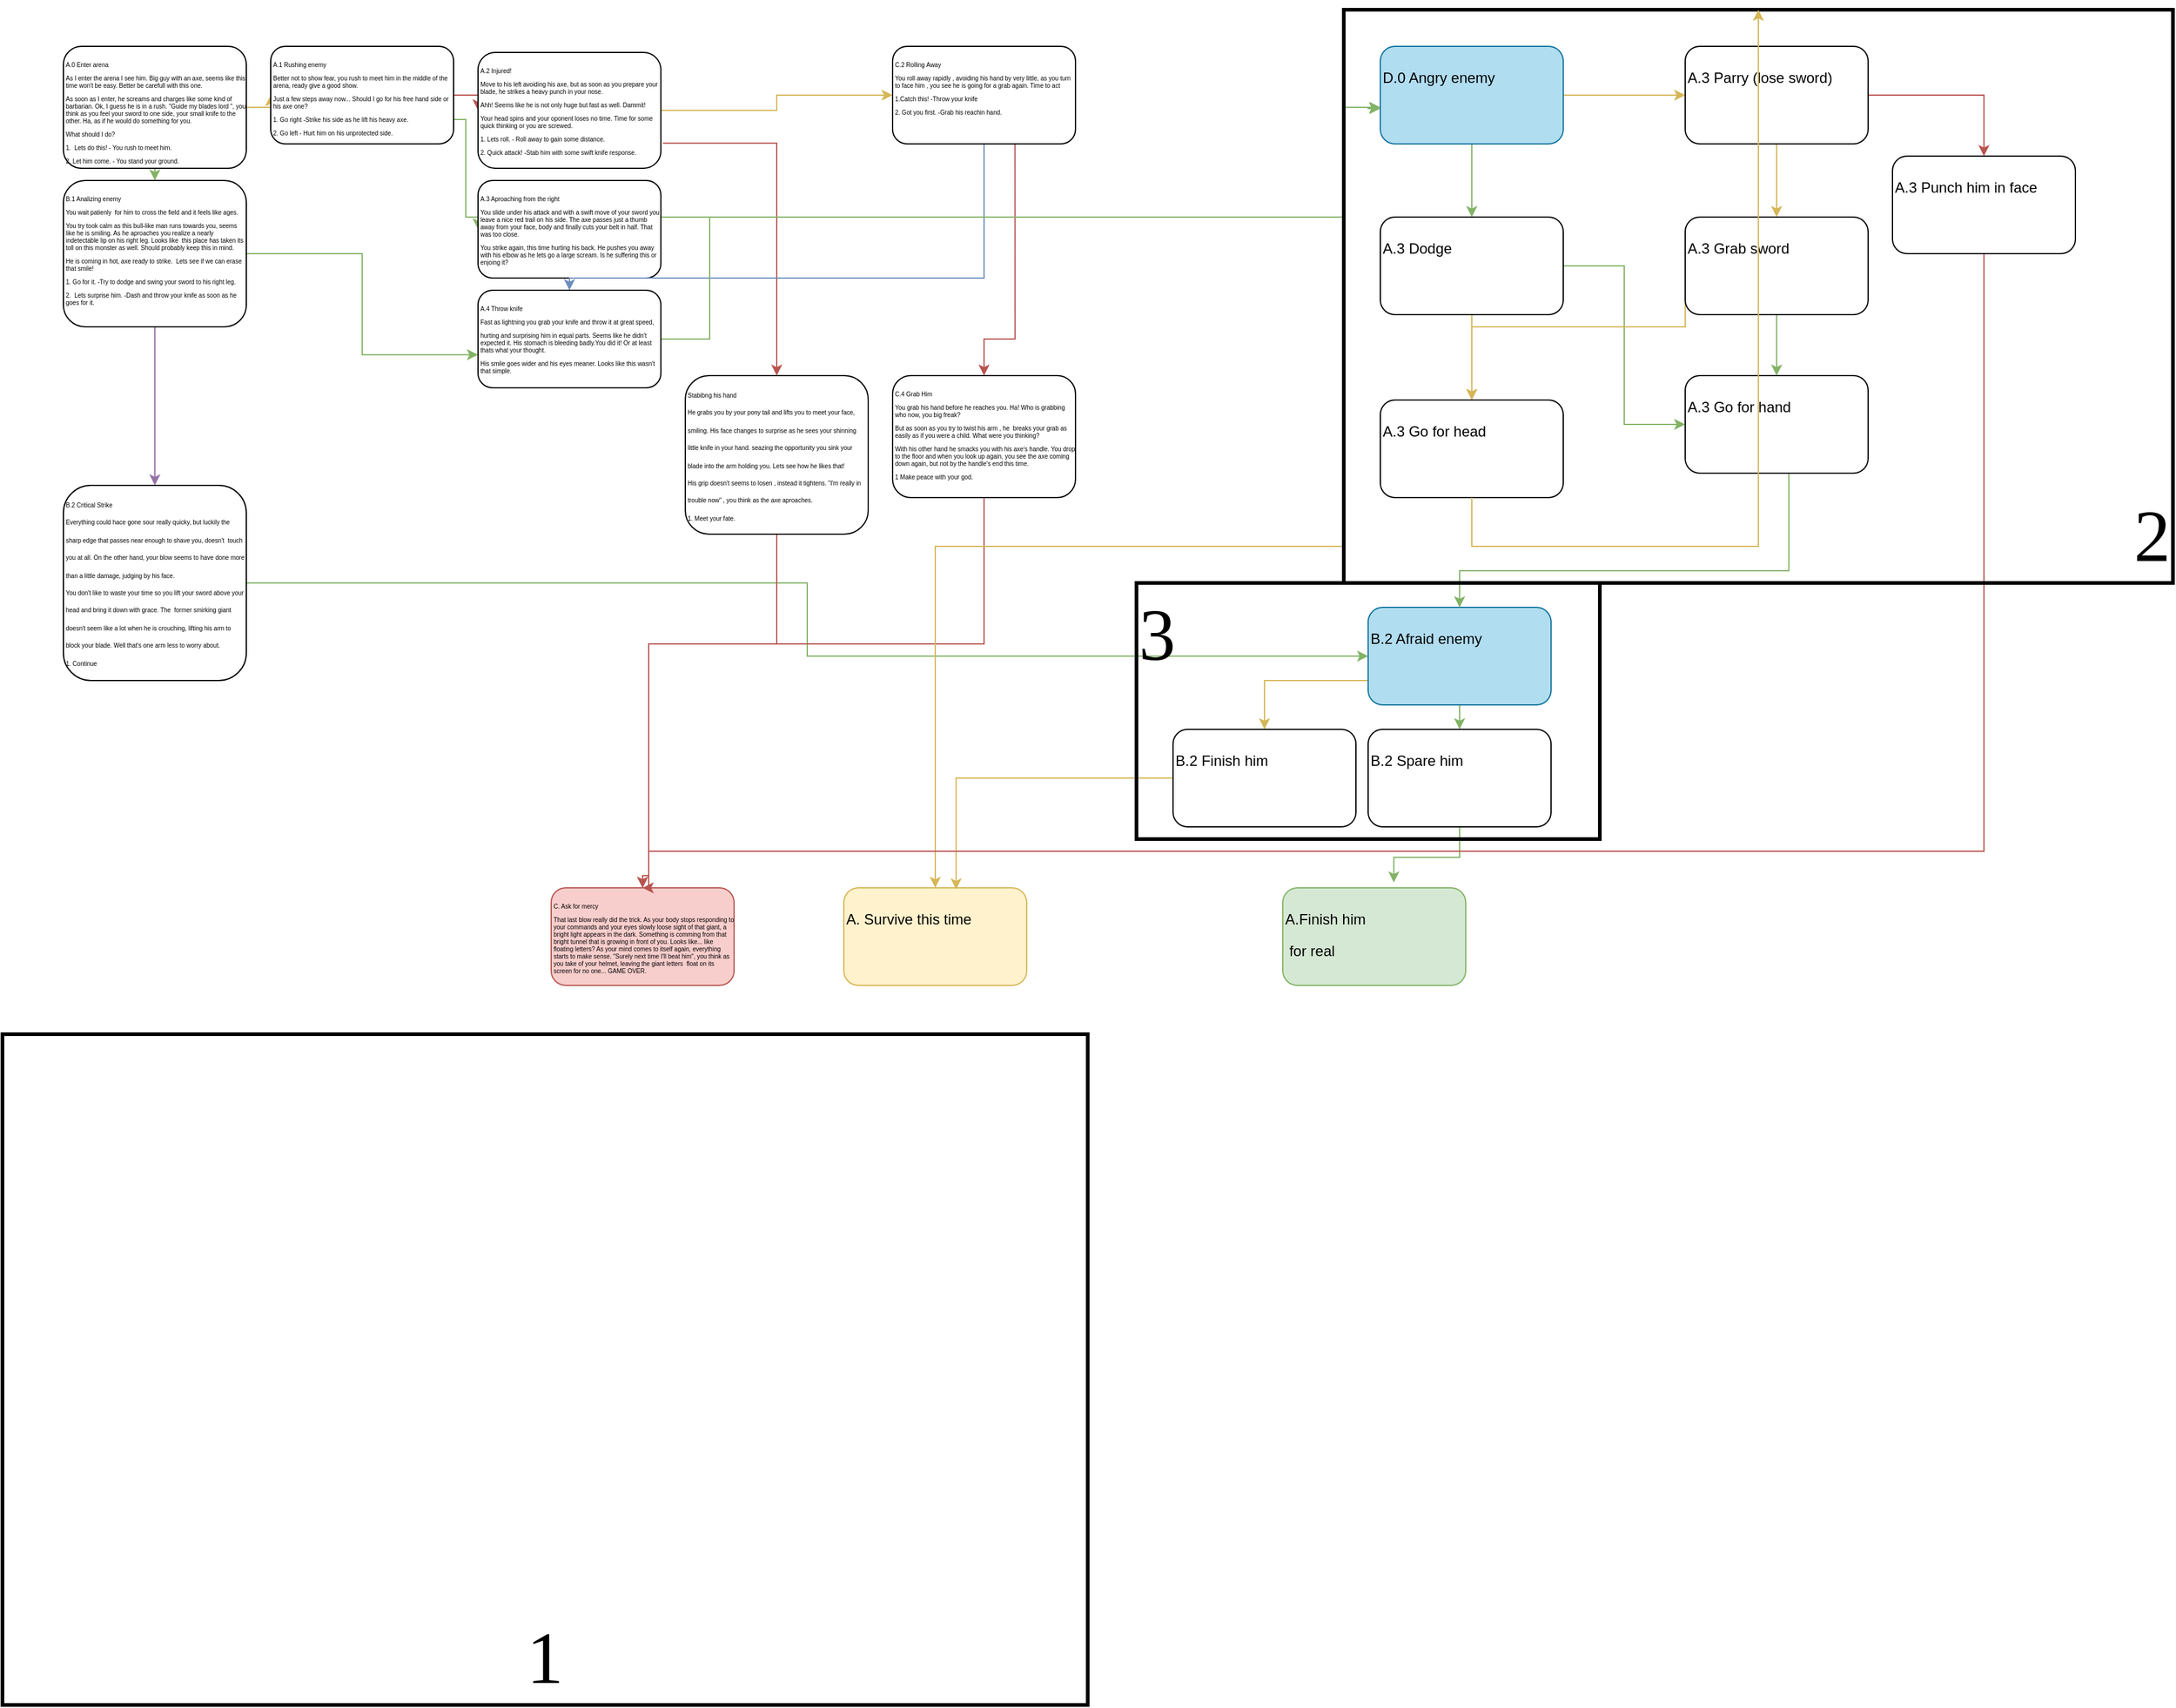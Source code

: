 <mxfile version="13.5.1" type="github">
  <diagram id="I3RDu3uF4BKvBF8ceXsN" name="Page-1">
    <mxGraphModel dx="1443" dy="1403" grid="1" gridSize="10" guides="1" tooltips="1" connect="1" arrows="1" fold="1" page="1" pageScale="1" pageWidth="850" pageHeight="1100" math="0" shadow="0">
      <root>
        <mxCell id="0" />
        <mxCell id="1" parent="0" />
        <mxCell id="wK1W2rStJV0fX94CkyXz-20" value="" style="edgeStyle=orthogonalEdgeStyle;rounded=0;orthogonalLoop=1;jettySize=auto;html=1;fillColor=#d5e8d4;strokeColor=#82b366;" edge="1" parent="1" source="wK1W2rStJV0fX94CkyXz-1" target="wK1W2rStJV0fX94CkyXz-4">
          <mxGeometry relative="1" as="geometry" />
        </mxCell>
        <mxCell id="wK1W2rStJV0fX94CkyXz-24" style="edgeStyle=orthogonalEdgeStyle;rounded=0;orthogonalLoop=1;jettySize=auto;html=1;exitX=1;exitY=0.5;exitDx=0;exitDy=0;entryX=0;entryY=0.5;entryDx=0;entryDy=0;fillColor=#fff2cc;strokeColor=#d6b656;" edge="1" parent="1" source="wK1W2rStJV0fX94CkyXz-1" target="wK1W2rStJV0fX94CkyXz-3">
          <mxGeometry relative="1" as="geometry" />
        </mxCell>
        <mxCell id="wK1W2rStJV0fX94CkyXz-1" value="&lt;p style=&quot;font-size: 5px&quot;&gt;&lt;font style=&quot;font-size: 5px&quot;&gt;A.0 Enter arena&lt;/font&gt;&lt;/p&gt;&lt;p style=&quot;font-size: 5px&quot;&gt;&lt;font style=&quot;font-size: 5px&quot;&gt;As I enter the arena I see him. Big guy with an axe, seems like this time won&#39;t be easy. Better be carefull with this one.&lt;/font&gt;&lt;/p&gt;&lt;p style=&quot;font-size: 5px&quot;&gt;&lt;font style=&quot;font-size: 5px&quot;&gt;As soon as I enter, he screams and charges like some kind of barbarian. Ok, I guess he is in a rush. &quot;Guide my blades lord &quot;, you think as you feel your sword to one side, your small knife to the other. Ha, as if he would do something for you.&lt;/font&gt;&lt;/p&gt;&lt;p style=&quot;font-size: 5px&quot;&gt;&lt;font style=&quot;font-size: 5px&quot;&gt;What should I do?&lt;/font&gt;&lt;/p&gt;&lt;p style=&quot;font-size: 5px&quot;&gt;1.&amp;nbsp; Lets do this! - You rush to meet him.&lt;/p&gt;&lt;p style=&quot;font-size: 5px&quot;&gt;2. Let him come. - You stand your ground.&lt;/p&gt;&lt;p style=&quot;font-size: 5px&quot;&gt;&lt;font style=&quot;font-size: 5px&quot;&gt;&lt;br&gt;&lt;/font&gt;&lt;/p&gt;" style="rounded=1;whiteSpace=wrap;html=1;align=left;horizontal=1;verticalAlign=top;" vertex="1" parent="1">
          <mxGeometry x="10" y="30" width="150" height="100" as="geometry" />
        </mxCell>
        <mxCell id="wK1W2rStJV0fX94CkyXz-25" style="edgeStyle=orthogonalEdgeStyle;rounded=0;orthogonalLoop=1;jettySize=auto;html=1;exitX=1;exitY=0.5;exitDx=0;exitDy=0;entryX=0;entryY=0.5;entryDx=0;entryDy=0;fillColor=#f8cecc;strokeColor=#b85450;" edge="1" parent="1" source="wK1W2rStJV0fX94CkyXz-3" target="wK1W2rStJV0fX94CkyXz-6">
          <mxGeometry relative="1" as="geometry" />
        </mxCell>
        <mxCell id="wK1W2rStJV0fX94CkyXz-26" style="edgeStyle=orthogonalEdgeStyle;rounded=0;orthogonalLoop=1;jettySize=auto;html=1;exitX=1;exitY=0.75;exitDx=0;exitDy=0;entryX=0;entryY=0.5;entryDx=0;entryDy=0;fillColor=#d5e8d4;strokeColor=#82b366;" edge="1" parent="1" source="wK1W2rStJV0fX94CkyXz-3" target="wK1W2rStJV0fX94CkyXz-7">
          <mxGeometry relative="1" as="geometry">
            <mxPoint x="340" y="120" as="targetPoint" />
            <Array as="points">
              <mxPoint x="340" y="90" />
              <mxPoint x="340" y="170" />
            </Array>
          </mxGeometry>
        </mxCell>
        <mxCell id="wK1W2rStJV0fX94CkyXz-3" value="&lt;p style=&quot;font-size: 5px&quot;&gt;&lt;font style=&quot;font-size: 5px&quot;&gt;A.1 Rushing enemy&lt;/font&gt;&lt;/p&gt;&lt;p style=&quot;font-size: 5px&quot;&gt;&lt;font style=&quot;font-size: 5px&quot;&gt;Better not to show fear, you rush to meet him in the middle of the arena, ready give a good show.&amp;nbsp;&lt;/font&gt;&lt;/p&gt;&lt;p style=&quot;font-size: 5px&quot;&gt;&lt;font style=&quot;font-size: 5px&quot;&gt;Just a few steps away now... Should I go for his free hand side or his axe one?&lt;/font&gt;&lt;/p&gt;&lt;p style=&quot;font-size: 5px&quot;&gt;1. Go right -Strike his side as he lift his heavy axe.&lt;/p&gt;&lt;p style=&quot;font-size: 5px&quot;&gt;2. Go left - Hurt him on his unprotected side.&lt;/p&gt;" style="rounded=1;whiteSpace=wrap;html=1;align=left;horizontal=1;verticalAlign=top;" vertex="1" parent="1">
          <mxGeometry x="180" y="30" width="150" height="80" as="geometry" />
        </mxCell>
        <mxCell id="wK1W2rStJV0fX94CkyXz-21" value="" style="edgeStyle=orthogonalEdgeStyle;rounded=0;orthogonalLoop=1;jettySize=auto;html=1;fillColor=#e1d5e7;strokeColor=#9673a6;" edge="1" parent="1" source="wK1W2rStJV0fX94CkyXz-4" target="wK1W2rStJV0fX94CkyXz-5">
          <mxGeometry relative="1" as="geometry" />
        </mxCell>
        <mxCell id="wK1W2rStJV0fX94CkyXz-23" style="edgeStyle=orthogonalEdgeStyle;rounded=0;orthogonalLoop=1;jettySize=auto;html=1;entryX=0;entryY=0.661;entryDx=0;entryDy=0;entryPerimeter=0;fillColor=#d5e8d4;strokeColor=#82b366;" edge="1" parent="1" source="wK1W2rStJV0fX94CkyXz-4" target="wK1W2rStJV0fX94CkyXz-11">
          <mxGeometry relative="1" as="geometry" />
        </mxCell>
        <mxCell id="wK1W2rStJV0fX94CkyXz-4" value="&lt;p style=&quot;font-size: 5px&quot;&gt;&lt;font style=&quot;font-size: 5px&quot;&gt;B.1 Analizing enemy&lt;/font&gt;&lt;/p&gt;&lt;p style=&quot;font-size: 5px&quot;&gt;&lt;font style=&quot;font-size: 5px&quot;&gt;You wait patienly&amp;nbsp; for him to cross the field and it feels like ages.&amp;nbsp;&lt;/font&gt;&lt;/p&gt;&lt;p style=&quot;font-size: 5px&quot;&gt;&lt;font style=&quot;font-size: 5px&quot;&gt;You try took calm as this bull-like man runs towards you, seems like he is smiling. As he aproaches you realize a nearly indetectable lip on his right leg. Looks like&amp;nbsp; this place has taken its toll on this monster as well. Should probably keep this in mind.&lt;/font&gt;&lt;/p&gt;&lt;p style=&quot;font-size: 5px&quot;&gt;&lt;font style=&quot;font-size: 5px&quot;&gt;He is coming in hot, axe ready to strike.&amp;nbsp; Lets see if we can erase that smile!&lt;/font&gt;&lt;/p&gt;&lt;p style=&quot;font-size: 5px&quot;&gt;&lt;font style=&quot;font-size: 5px&quot;&gt;1. Go for it. -Try to dodge and swing your sword to his right leg.&lt;/font&gt;&lt;/p&gt;&lt;p style=&quot;font-size: 5px&quot;&gt;2.&amp;nbsp; Lets surprise him. -Dash and throw your knife as soon as he goes for it.&lt;/p&gt;" style="rounded=1;whiteSpace=wrap;html=1;align=left;horizontal=1;verticalAlign=top;" vertex="1" parent="1">
          <mxGeometry x="10" y="140" width="150" height="120" as="geometry" />
        </mxCell>
        <mxCell id="wK1W2rStJV0fX94CkyXz-47" style="edgeStyle=orthogonalEdgeStyle;rounded=0;orthogonalLoop=1;jettySize=auto;html=1;entryX=0;entryY=0.5;entryDx=0;entryDy=0;strokeColor=#82b366;fontColor=#00CC00;fillColor=#d5e8d4;" edge="1" parent="1" source="wK1W2rStJV0fX94CkyXz-5" target="wK1W2rStJV0fX94CkyXz-44">
          <mxGeometry relative="1" as="geometry" />
        </mxCell>
        <mxCell id="wK1W2rStJV0fX94CkyXz-5" value="&lt;span style=&quot;font-size: 5px&quot;&gt;B.2 Critical Strike&lt;/span&gt;&lt;br style=&quot;font-size: 5px&quot;&gt;&lt;span style=&quot;font-size: 5px&quot;&gt;Everything could hace gone sour really quicky, but luckily the sharp edge that passes near enough to shave you, doesn&#39;t&amp;nbsp; touch you at all. On the other hand, your blow seems to have done more than a little damage, judging by his face.&lt;/span&gt;&lt;br style=&quot;font-size: 5px&quot;&gt;&lt;span style=&quot;font-size: 5px&quot;&gt;You don&#39;t like to waste your time so you lift your sword above your head and bring it down with grace. The&amp;nbsp; former smirking giant doesn&#39;t seem like a lot when he is crouching, lifting his arm to block your blade. Well that&#39;s one arm less to worry about.&amp;nbsp;&lt;/span&gt;&lt;br style=&quot;font-size: 5px&quot;&gt;&lt;span style=&quot;font-size: 5px&quot;&gt;1. Continue&lt;/span&gt;" style="rounded=1;whiteSpace=wrap;html=1;align=left;horizontal=1;verticalAlign=top;" vertex="1" parent="1">
          <mxGeometry x="10" y="390" width="150" height="160" as="geometry" />
        </mxCell>
        <mxCell id="wK1W2rStJV0fX94CkyXz-79" style="edgeStyle=orthogonalEdgeStyle;rounded=0;orthogonalLoop=1;jettySize=auto;html=1;entryX=0;entryY=0.5;entryDx=0;entryDy=0;strokeColor=#d6b656;fontFamily=Lucida Console;fontSize=60;fontColor=#00CC00;fillColor=#fff2cc;" edge="1" parent="1" source="wK1W2rStJV0fX94CkyXz-6" target="wK1W2rStJV0fX94CkyXz-10">
          <mxGeometry relative="1" as="geometry" />
        </mxCell>
        <mxCell id="wK1W2rStJV0fX94CkyXz-6" value="&lt;p style=&quot;font-size: 5px&quot;&gt;&lt;font style=&quot;font-size: 5px&quot;&gt;A.2 Injured!&lt;/font&gt;&lt;/p&gt;&lt;p style=&quot;font-size: 5px&quot;&gt;&lt;font style=&quot;font-size: 5px&quot;&gt;Move to his left avoiding his axe, but as soon as you prepare your blade, he strikes a heavy punch in your nose.&amp;nbsp;&lt;/font&gt;&lt;/p&gt;&lt;p style=&quot;font-size: 5px&quot;&gt;&lt;font style=&quot;font-size: 5px&quot;&gt;Ahh! Seems like he is not only huge but fast as well. Dammit!&lt;/font&gt;&lt;/p&gt;&lt;p style=&quot;font-size: 5px&quot;&gt;&lt;font style=&quot;font-size: 5px&quot;&gt;Your head spins and your oponent loses no time. Time for some quick thinking or you are screwed.&lt;/font&gt;&lt;/p&gt;&lt;p style=&quot;font-size: 5px&quot;&gt;1. Lets roll. - Roll away to gain some distance.&lt;/p&gt;&lt;p style=&quot;font-size: 5px&quot;&gt;2. Quick attack! -Stab him with some swift knife response.&lt;/p&gt;" style="rounded=1;whiteSpace=wrap;html=1;align=left;horizontal=1;verticalAlign=top;" vertex="1" parent="1">
          <mxGeometry x="350" y="35" width="150" height="95" as="geometry" />
        </mxCell>
        <mxCell id="wK1W2rStJV0fX94CkyXz-31" style="edgeStyle=orthogonalEdgeStyle;rounded=0;orthogonalLoop=1;jettySize=auto;html=1;entryX=0;entryY=0.625;entryDx=0;entryDy=0;entryPerimeter=0;strokeColor=#82b366;fillColor=#d5e8d4;" edge="1" parent="1" source="wK1W2rStJV0fX94CkyXz-7" target="wK1W2rStJV0fX94CkyXz-16">
          <mxGeometry relative="1" as="geometry">
            <mxPoint x="1060" y="170" as="targetPoint" />
            <Array as="points">
              <mxPoint x="1060" y="170" />
              <mxPoint x="1060" y="80" />
            </Array>
          </mxGeometry>
        </mxCell>
        <mxCell id="wK1W2rStJV0fX94CkyXz-7" value="&lt;p style=&quot;font-size: 5px&quot;&gt;&lt;font style=&quot;font-size: 5px&quot;&gt;A.3 Aproaching from the right&lt;/font&gt;&lt;/p&gt;&lt;p style=&quot;font-size: 5px&quot;&gt;You slide under his attack and with a swift move of your sword you leave a nice red trail on his side. The axe passes just a thumb away from your face, body and finally cuts your belt in half. That was too close.&amp;nbsp;&lt;/p&gt;&lt;p style=&quot;font-size: 5px&quot;&gt;You strike again, this time hurting his back. He pushes you away with his elbow as he lets go a large scream. Is he suffering this or enjoing it?&lt;/p&gt;" style="rounded=1;whiteSpace=wrap;html=1;align=left;horizontal=1;verticalAlign=top;" vertex="1" parent="1">
          <mxGeometry x="350" y="140" width="150" height="80" as="geometry" />
        </mxCell>
        <mxCell id="wK1W2rStJV0fX94CkyXz-32" style="edgeStyle=orthogonalEdgeStyle;rounded=0;orthogonalLoop=1;jettySize=auto;html=1;fillColor=#f8cecc;strokeColor=#b85450;entryX=0.5;entryY=0;entryDx=0;entryDy=0;exitX=1.011;exitY=0.783;exitDx=0;exitDy=0;exitPerimeter=0;" edge="1" parent="1" source="wK1W2rStJV0fX94CkyXz-6" target="wK1W2rStJV0fX94CkyXz-34">
          <mxGeometry relative="1" as="geometry">
            <mxPoint x="595" y="350" as="targetPoint" />
            <mxPoint x="595" y="110" as="sourcePoint" />
          </mxGeometry>
        </mxCell>
        <mxCell id="wK1W2rStJV0fX94CkyXz-33" style="edgeStyle=orthogonalEdgeStyle;rounded=0;orthogonalLoop=1;jettySize=auto;html=1;fontColor=#00CC00;labelBorderColor=#000000;strokeColor=#6c8ebf;fillColor=#dae8fc;" edge="1" parent="1" source="wK1W2rStJV0fX94CkyXz-10" target="wK1W2rStJV0fX94CkyXz-11">
          <mxGeometry relative="1" as="geometry">
            <mxPoint x="765" y="350" as="targetPoint" />
            <Array as="points">
              <mxPoint x="765" y="220" />
              <mxPoint x="425" y="220" />
            </Array>
          </mxGeometry>
        </mxCell>
        <mxCell id="wK1W2rStJV0fX94CkyXz-43" style="edgeStyle=orthogonalEdgeStyle;rounded=0;orthogonalLoop=1;jettySize=auto;html=1;entryX=0.5;entryY=0;entryDx=0;entryDy=0;strokeColor=#b85450;fontColor=#00CC00;exitX=0.669;exitY=1.002;exitDx=0;exitDy=0;exitPerimeter=0;fillColor=#f8cecc;" edge="1" parent="1" source="wK1W2rStJV0fX94CkyXz-10" target="wK1W2rStJV0fX94CkyXz-37">
          <mxGeometry relative="1" as="geometry">
            <mxPoint x="790" y="120" as="sourcePoint" />
            <Array as="points">
              <mxPoint x="790" y="270" />
              <mxPoint x="765" y="270" />
            </Array>
          </mxGeometry>
        </mxCell>
        <mxCell id="wK1W2rStJV0fX94CkyXz-10" value="&lt;p style=&quot;font-size: 5px&quot;&gt;&lt;font style=&quot;font-size: 5px&quot;&gt;C.2 Rolling Away&lt;/font&gt;&lt;/p&gt;&lt;p style=&quot;font-size: 5px&quot;&gt;&lt;font style=&quot;font-size: 5px&quot;&gt;You roll away rapidly , avoiding his hand by very little, as you turn to face him , you see he is going for a grab again. Time to act&lt;/font&gt;&lt;/p&gt;&lt;p style=&quot;font-size: 5px&quot;&gt;1.Catch this! -Throw your knife&amp;nbsp;&amp;nbsp;&lt;/p&gt;&lt;p style=&quot;font-size: 5px&quot;&gt;2. Got you first. -Grab his reachin hand.&amp;nbsp;&lt;/p&gt;" style="rounded=1;whiteSpace=wrap;html=1;align=left;horizontal=1;verticalAlign=top;" vertex="1" parent="1">
          <mxGeometry x="690" y="30" width="150" height="80" as="geometry" />
        </mxCell>
        <mxCell id="wK1W2rStJV0fX94CkyXz-29" style="edgeStyle=orthogonalEdgeStyle;rounded=0;orthogonalLoop=1;jettySize=auto;html=1;strokeColor=#82b366;fillColor=#d5e8d4;" edge="1" parent="1" source="wK1W2rStJV0fX94CkyXz-11">
          <mxGeometry relative="1" as="geometry">
            <mxPoint x="1090" y="81" as="targetPoint" />
            <Array as="points">
              <mxPoint x="540" y="270" />
              <mxPoint x="540" y="170" />
              <mxPoint x="1060" y="170" />
              <mxPoint x="1060" y="80" />
              <mxPoint x="1080" y="80" />
              <mxPoint x="1080" y="81" />
            </Array>
          </mxGeometry>
        </mxCell>
        <mxCell id="wK1W2rStJV0fX94CkyXz-11" value="&lt;p style=&quot;font-size: 5px&quot;&gt;&lt;font style=&quot;font-size: 5px&quot;&gt;A.4 Throw knife&lt;/font&gt;&lt;/p&gt;&lt;p style=&quot;font-size: 5px&quot;&gt;Fast as lightning you grab your knife and throw it at great speed,&lt;/p&gt;&lt;p style=&quot;font-size: 5px&quot;&gt;hurting and surprising him in equal parts. Seems like he didn&#39;t expected it. His stomach is bleeding badly.You did it! Or at least thats what your thought.&lt;/p&gt;&lt;p style=&quot;font-size: 5px&quot;&gt;His smile goes wider and his eyes meaner. Looks like this wasn&#39;t that simple.&amp;nbsp;&lt;/p&gt;" style="rounded=1;whiteSpace=wrap;html=1;align=left;horizontal=1;verticalAlign=top;" vertex="1" parent="1">
          <mxGeometry x="350" y="230" width="150" height="80" as="geometry" />
        </mxCell>
        <mxCell id="wK1W2rStJV0fX94CkyXz-12" value="&lt;p&gt;A. Survive this time&lt;/p&gt;" style="rounded=1;whiteSpace=wrap;html=1;align=left;horizontal=1;verticalAlign=top;fillColor=#fff2cc;strokeColor=#d6b656;" vertex="1" parent="1">
          <mxGeometry x="650" y="720" width="150" height="80" as="geometry" />
        </mxCell>
        <mxCell id="wK1W2rStJV0fX94CkyXz-14" value="&lt;p&gt;A.Finish him&lt;/p&gt;&lt;p&gt;&amp;nbsp;for real&lt;/p&gt;" style="rounded=1;whiteSpace=wrap;html=1;align=left;horizontal=1;verticalAlign=top;fillColor=#d5e8d4;strokeColor=#82b366;" vertex="1" parent="1">
          <mxGeometry x="1010" y="720" width="150" height="80" as="geometry" />
        </mxCell>
        <mxCell id="wK1W2rStJV0fX94CkyXz-15" value="&lt;p style=&quot;font-size: 5px&quot;&gt;&lt;font style=&quot;font-size: 5px&quot;&gt;C. Ask for mercy&lt;/font&gt;&lt;/p&gt;&lt;p style=&quot;font-size: 5px&quot;&gt;That last blow really did the trick. As your body stops responding to your commands and your eyes slowly loose sight of that giant, a bright light appears in the dark. Something is comming from that bright tunnel that is growing in front of you. Looks like... like floating letters? As your mind comes to itself again, everything starts to make sense. &quot;Surely next time I&#39;ll beat him&quot;, you think as you take of your helmet, leaving the giant letters&amp;nbsp; float on its screen for no one... GAME OVER.&lt;/p&gt;" style="rounded=1;whiteSpace=wrap;html=1;align=left;horizontal=1;verticalAlign=top;fillColor=#f8cecc;strokeColor=#b85450;" vertex="1" parent="1">
          <mxGeometry x="410" y="720" width="150" height="80" as="geometry" />
        </mxCell>
        <mxCell id="wK1W2rStJV0fX94CkyXz-51" value="" style="edgeStyle=orthogonalEdgeStyle;rounded=0;orthogonalLoop=1;jettySize=auto;html=1;strokeColor=#82b366;fontColor=#00CC00;fillColor=#d5e8d4;" edge="1" parent="1" source="wK1W2rStJV0fX94CkyXz-16" target="wK1W2rStJV0fX94CkyXz-50">
          <mxGeometry relative="1" as="geometry" />
        </mxCell>
        <mxCell id="wK1W2rStJV0fX94CkyXz-52" value="" style="edgeStyle=orthogonalEdgeStyle;rounded=0;orthogonalLoop=1;jettySize=auto;html=1;strokeColor=#d6b656;fontColor=#00CC00;fillColor=#fff2cc;" edge="1" parent="1" source="wK1W2rStJV0fX94CkyXz-16" target="wK1W2rStJV0fX94CkyXz-49">
          <mxGeometry relative="1" as="geometry" />
        </mxCell>
        <mxCell id="wK1W2rStJV0fX94CkyXz-16" value="&lt;p&gt;D.0 Angry enemy&amp;nbsp;&lt;/p&gt;&lt;p&gt;&amp;nbsp;&lt;/p&gt;" style="rounded=1;whiteSpace=wrap;html=1;align=left;horizontal=1;verticalAlign=top;fillColor=#b1ddf0;strokeColor=#10739e;" vertex="1" parent="1">
          <mxGeometry x="1090" y="30" width="150" height="80" as="geometry" />
        </mxCell>
        <mxCell id="wK1W2rStJV0fX94CkyXz-41" style="edgeStyle=orthogonalEdgeStyle;rounded=0;orthogonalLoop=1;jettySize=auto;html=1;entryX=0.5;entryY=0;entryDx=0;entryDy=0;strokeColor=#b85450;fontColor=#00CC00;fillColor=#f8cecc;" edge="1" parent="1" target="wK1W2rStJV0fX94CkyXz-15">
          <mxGeometry relative="1" as="geometry">
            <mxPoint x="595" y="410" as="sourcePoint" />
            <Array as="points">
              <mxPoint x="595" y="520" />
              <mxPoint x="490" y="520" />
              <mxPoint x="490" y="710" />
              <mxPoint x="485" y="710" />
            </Array>
          </mxGeometry>
        </mxCell>
        <mxCell id="wK1W2rStJV0fX94CkyXz-34" value="&lt;span style=&quot;font-size: 5px&quot;&gt;Stabibng his hand&lt;br&gt;He grabs you by your pony tail and lifts you to meet your face, smiling. His face changes to surprise as he sees your shinning little knife in your hand. seazing the opportunity you sink your blade into the arm holding you. Lets see how he likes that!&lt;br&gt;His grip doesn&#39;t seems to losen , instead it tightens. &quot;I&#39;m really in trouble now&quot; , you think as the axe aproaches.&lt;br&gt;1. Meet your fate.&lt;br&gt;&lt;/span&gt;" style="rounded=1;whiteSpace=wrap;html=1;align=left;horizontal=1;verticalAlign=top;" vertex="1" parent="1">
          <mxGeometry x="520" y="300" width="150" height="130" as="geometry" />
        </mxCell>
        <mxCell id="wK1W2rStJV0fX94CkyXz-42" style="edgeStyle=orthogonalEdgeStyle;rounded=0;orthogonalLoop=1;jettySize=auto;html=1;entryX=0.5;entryY=0;entryDx=0;entryDy=0;strokeColor=#b85450;fontColor=#00CC00;fillColor=#f8cecc;" edge="1" parent="1" source="wK1W2rStJV0fX94CkyXz-37" target="wK1W2rStJV0fX94CkyXz-15">
          <mxGeometry relative="1" as="geometry">
            <Array as="points">
              <mxPoint x="765" y="520" />
              <mxPoint x="490" y="520" />
              <mxPoint x="490" y="710" />
            </Array>
          </mxGeometry>
        </mxCell>
        <mxCell id="wK1W2rStJV0fX94CkyXz-37" value="&lt;p style=&quot;font-size: 5px&quot;&gt;&lt;font style=&quot;font-size: 5px&quot;&gt;C.4 Grab Him&lt;/font&gt;&lt;/p&gt;&lt;p style=&quot;font-size: 5px&quot;&gt;You grab his hand before he reaches you. Ha! Who is grabbing who now, you big freak?&amp;nbsp;&lt;/p&gt;&lt;p style=&quot;font-size: 5px&quot;&gt;But as soon as you try to twist his arm , he&amp;nbsp; breaks your grab as easily as if you were a child. What were you thinking?&lt;/p&gt;&lt;p style=&quot;font-size: 5px&quot;&gt;With his other hand he smacks you with his axe&#39;s handle. You drop to the floor and when you look up again, you see the axe coming down again, but not by the handle&#39;s end this time.&lt;/p&gt;&lt;p style=&quot;font-size: 5px&quot;&gt;1 Make peace with your god.&lt;/p&gt;" style="rounded=1;whiteSpace=wrap;html=1;align=left;horizontal=1;verticalAlign=top;" vertex="1" parent="1">
          <mxGeometry x="690" y="300" width="150" height="100" as="geometry" />
        </mxCell>
        <mxCell id="wK1W2rStJV0fX94CkyXz-66" style="edgeStyle=orthogonalEdgeStyle;rounded=0;orthogonalLoop=1;jettySize=auto;html=1;exitX=0;exitY=0.75;exitDx=0;exitDy=0;entryX=0.5;entryY=0;entryDx=0;entryDy=0;strokeColor=#d6b656;fontColor=#00CC00;fillColor=#fff2cc;" edge="1" parent="1" source="wK1W2rStJV0fX94CkyXz-44" target="wK1W2rStJV0fX94CkyXz-65">
          <mxGeometry relative="1" as="geometry" />
        </mxCell>
        <mxCell id="wK1W2rStJV0fX94CkyXz-70" style="edgeStyle=orthogonalEdgeStyle;rounded=0;orthogonalLoop=1;jettySize=auto;html=1;exitX=0.5;exitY=1;exitDx=0;exitDy=0;entryX=0.5;entryY=0;entryDx=0;entryDy=0;strokeColor=#82b366;fontColor=#00CC00;fillColor=#d5e8d4;" edge="1" parent="1" source="wK1W2rStJV0fX94CkyXz-44" target="wK1W2rStJV0fX94CkyXz-68">
          <mxGeometry relative="1" as="geometry" />
        </mxCell>
        <mxCell id="wK1W2rStJV0fX94CkyXz-44" value="&lt;p&gt;B.2 Afraid enemy&lt;/p&gt;&lt;p&gt;&lt;br&gt;&lt;/p&gt;" style="rounded=1;whiteSpace=wrap;html=1;align=left;horizontal=1;verticalAlign=top;fillColor=#b1ddf0;strokeColor=#10739e;" vertex="1" parent="1">
          <mxGeometry x="1080" y="490" width="150" height="80" as="geometry" />
        </mxCell>
        <mxCell id="wK1W2rStJV0fX94CkyXz-59" value="" style="edgeStyle=orthogonalEdgeStyle;rounded=0;orthogonalLoop=1;jettySize=auto;html=1;strokeColor=#d6b656;fontColor=#00CC00;fillColor=#fff2cc;" edge="1" parent="1" source="wK1W2rStJV0fX94CkyXz-49" target="wK1W2rStJV0fX94CkyXz-53">
          <mxGeometry relative="1" as="geometry" />
        </mxCell>
        <mxCell id="wK1W2rStJV0fX94CkyXz-72" style="edgeStyle=orthogonalEdgeStyle;rounded=0;orthogonalLoop=1;jettySize=auto;html=1;entryX=0.5;entryY=0;entryDx=0;entryDy=0;strokeColor=#b85450;fontColor=#00CC00;fillColor=#f8cecc;" edge="1" parent="1" source="wK1W2rStJV0fX94CkyXz-49" target="wK1W2rStJV0fX94CkyXz-71">
          <mxGeometry relative="1" as="geometry" />
        </mxCell>
        <mxCell id="wK1W2rStJV0fX94CkyXz-49" value="&lt;p&gt;A.3 Parry (lose sword)&lt;/p&gt;&lt;p&gt;&amp;nbsp;&lt;/p&gt;" style="rounded=1;whiteSpace=wrap;html=1;align=left;horizontal=1;verticalAlign=top;" vertex="1" parent="1">
          <mxGeometry x="1340" y="30" width="150" height="80" as="geometry" />
        </mxCell>
        <mxCell id="wK1W2rStJV0fX94CkyXz-57" value="" style="edgeStyle=orthogonalEdgeStyle;rounded=0;orthogonalLoop=1;jettySize=auto;html=1;strokeColor=#d6b656;fontColor=#00CC00;fillColor=#fff2cc;" edge="1" parent="1" source="wK1W2rStJV0fX94CkyXz-50" target="wK1W2rStJV0fX94CkyXz-54">
          <mxGeometry relative="1" as="geometry" />
        </mxCell>
        <mxCell id="wK1W2rStJV0fX94CkyXz-58" style="edgeStyle=orthogonalEdgeStyle;rounded=0;orthogonalLoop=1;jettySize=auto;html=1;entryX=0;entryY=0.5;entryDx=0;entryDy=0;strokeColor=#82b366;fontColor=#00CC00;fillColor=#d5e8d4;" edge="1" parent="1" source="wK1W2rStJV0fX94CkyXz-50" target="wK1W2rStJV0fX94CkyXz-55">
          <mxGeometry relative="1" as="geometry" />
        </mxCell>
        <mxCell id="wK1W2rStJV0fX94CkyXz-50" value="&lt;p&gt;A.3 Dodge&lt;/p&gt;&lt;p&gt;&amp;nbsp;&lt;/p&gt;&lt;p&gt;&amp;nbsp;&lt;/p&gt;" style="rounded=1;whiteSpace=wrap;html=1;align=left;horizontal=1;verticalAlign=top;" vertex="1" parent="1">
          <mxGeometry x="1090" y="170" width="150" height="80" as="geometry" />
        </mxCell>
        <mxCell id="wK1W2rStJV0fX94CkyXz-60" value="" style="edgeStyle=orthogonalEdgeStyle;rounded=0;orthogonalLoop=1;jettySize=auto;html=1;strokeColor=#82b366;fontColor=#00CC00;fillColor=#d5e8d4;" edge="1" parent="1" source="wK1W2rStJV0fX94CkyXz-53" target="wK1W2rStJV0fX94CkyXz-55">
          <mxGeometry relative="1" as="geometry">
            <Array as="points">
              <mxPoint x="1415" y="275" />
              <mxPoint x="1415" y="275" />
            </Array>
          </mxGeometry>
        </mxCell>
        <mxCell id="wK1W2rStJV0fX94CkyXz-63" style="edgeStyle=orthogonalEdgeStyle;rounded=0;orthogonalLoop=1;jettySize=auto;html=1;exitX=0;exitY=0.5;exitDx=0;exitDy=0;strokeColor=#d6b656;fontColor=#00CC00;fillColor=#fff2cc;" edge="1" parent="1" source="wK1W2rStJV0fX94CkyXz-53" target="wK1W2rStJV0fX94CkyXz-54">
          <mxGeometry relative="1" as="geometry">
            <Array as="points">
              <mxPoint x="1340" y="260" />
              <mxPoint x="1165" y="260" />
            </Array>
          </mxGeometry>
        </mxCell>
        <mxCell id="wK1W2rStJV0fX94CkyXz-53" value="&lt;p&gt;A.3 Grab sword&lt;/p&gt;&lt;p&gt;&amp;nbsp;&lt;/p&gt;" style="rounded=1;whiteSpace=wrap;html=1;align=left;horizontal=1;verticalAlign=top;" vertex="1" parent="1">
          <mxGeometry x="1340" y="170" width="150" height="80" as="geometry" />
        </mxCell>
        <mxCell id="wK1W2rStJV0fX94CkyXz-56" style="edgeStyle=orthogonalEdgeStyle;rounded=0;orthogonalLoop=1;jettySize=auto;html=1;entryX=0.5;entryY=0;entryDx=0;entryDy=0;strokeColor=#d6b656;fontColor=#00CC00;fillColor=#fff2cc;" edge="1" parent="1" source="wK1W2rStJV0fX94CkyXz-75" target="wK1W2rStJV0fX94CkyXz-12">
          <mxGeometry relative="1" as="geometry">
            <Array as="points">
              <mxPoint x="725" y="440" />
            </Array>
          </mxGeometry>
        </mxCell>
        <mxCell id="wK1W2rStJV0fX94CkyXz-54" value="&lt;p&gt;A.3 Go for head&lt;/p&gt;&lt;p&gt;&amp;nbsp;&lt;/p&gt;&lt;p&gt;&amp;nbsp;&lt;/p&gt;" style="rounded=1;whiteSpace=wrap;html=1;align=left;horizontal=1;verticalAlign=top;" vertex="1" parent="1">
          <mxGeometry x="1090" y="320" width="150" height="80" as="geometry" />
        </mxCell>
        <mxCell id="wK1W2rStJV0fX94CkyXz-64" style="edgeStyle=orthogonalEdgeStyle;rounded=0;orthogonalLoop=1;jettySize=auto;html=1;strokeColor=#82b366;fontColor=#00CC00;fillColor=#d5e8d4;" edge="1" parent="1" source="wK1W2rStJV0fX94CkyXz-55" target="wK1W2rStJV0fX94CkyXz-44">
          <mxGeometry relative="1" as="geometry">
            <Array as="points">
              <mxPoint x="1425" y="460" />
              <mxPoint x="1155" y="460" />
            </Array>
          </mxGeometry>
        </mxCell>
        <mxCell id="wK1W2rStJV0fX94CkyXz-55" value="&lt;p&gt;A.3 Go for hand&lt;/p&gt;&lt;p&gt;&amp;nbsp;&lt;/p&gt;&lt;p&gt;&amp;nbsp;&lt;/p&gt;" style="rounded=1;whiteSpace=wrap;html=1;align=left;horizontal=1;verticalAlign=top;" vertex="1" parent="1">
          <mxGeometry x="1340" y="300" width="150" height="80" as="geometry" />
        </mxCell>
        <mxCell id="wK1W2rStJV0fX94CkyXz-67" style="edgeStyle=orthogonalEdgeStyle;rounded=0;orthogonalLoop=1;jettySize=auto;html=1;entryX=0.614;entryY=0.016;entryDx=0;entryDy=0;entryPerimeter=0;strokeColor=#d6b656;fontColor=#00CC00;fillColor=#fff2cc;" edge="1" parent="1" source="wK1W2rStJV0fX94CkyXz-65" target="wK1W2rStJV0fX94CkyXz-12">
          <mxGeometry relative="1" as="geometry" />
        </mxCell>
        <mxCell id="wK1W2rStJV0fX94CkyXz-65" value="&lt;p&gt;B.2 Finish him&lt;/p&gt;&lt;p&gt;&lt;br&gt;&lt;/p&gt;" style="rounded=1;whiteSpace=wrap;html=1;align=left;horizontal=1;verticalAlign=top;" vertex="1" parent="1">
          <mxGeometry x="920" y="590" width="150" height="80" as="geometry" />
        </mxCell>
        <mxCell id="wK1W2rStJV0fX94CkyXz-69" style="edgeStyle=orthogonalEdgeStyle;rounded=0;orthogonalLoop=1;jettySize=auto;html=1;exitX=0.5;exitY=1;exitDx=0;exitDy=0;entryX=0.607;entryY=-0.055;entryDx=0;entryDy=0;entryPerimeter=0;strokeColor=#82b366;fontColor=#00CC00;fillColor=#d5e8d4;" edge="1" parent="1" source="wK1W2rStJV0fX94CkyXz-68" target="wK1W2rStJV0fX94CkyXz-14">
          <mxGeometry relative="1" as="geometry" />
        </mxCell>
        <mxCell id="wK1W2rStJV0fX94CkyXz-68" value="&lt;p&gt;B.2 Spare him&lt;/p&gt;&lt;p&gt;&lt;br&gt;&lt;/p&gt;" style="rounded=1;whiteSpace=wrap;html=1;align=left;horizontal=1;verticalAlign=top;" vertex="1" parent="1">
          <mxGeometry x="1080" y="590" width="150" height="80" as="geometry" />
        </mxCell>
        <mxCell id="wK1W2rStJV0fX94CkyXz-73" style="edgeStyle=orthogonalEdgeStyle;rounded=0;orthogonalLoop=1;jettySize=auto;html=1;entryX=0.5;entryY=0;entryDx=0;entryDy=0;strokeColor=#b85450;fontColor=#00CC00;fillColor=#f8cecc;" edge="1" parent="1" source="wK1W2rStJV0fX94CkyXz-71" target="wK1W2rStJV0fX94CkyXz-15">
          <mxGeometry relative="1" as="geometry">
            <Array as="points">
              <mxPoint x="1585" y="690" />
              <mxPoint x="490" y="690" />
              <mxPoint x="490" y="720" />
            </Array>
          </mxGeometry>
        </mxCell>
        <mxCell id="wK1W2rStJV0fX94CkyXz-71" value="&lt;p&gt;A.3 Punch him in face&lt;span&gt;&amp;nbsp;&lt;/span&gt;&lt;/p&gt;" style="rounded=1;whiteSpace=wrap;html=1;align=left;horizontal=1;verticalAlign=top;" vertex="1" parent="1">
          <mxGeometry x="1510" y="120" width="150" height="80" as="geometry" />
        </mxCell>
        <mxCell id="wK1W2rStJV0fX94CkyXz-74" value="1" style="rounded=0;whiteSpace=wrap;html=1;fillColor=none;strokeWidth=3;fontFamily=Lucida Console;verticalAlign=bottom;fontSize=60;" vertex="1" parent="1">
          <mxGeometry x="-40" y="840" width="890" height="550" as="geometry" />
        </mxCell>
        <mxCell id="wK1W2rStJV0fX94CkyXz-75" value="&amp;nbsp; &amp;nbsp; 2" style="rounded=0;whiteSpace=wrap;html=1;strokeWidth=3;fillColor=none;fontFamily=Lucida Console;fontSize=60;verticalAlign=bottom;align=right;" vertex="1" parent="1">
          <mxGeometry x="1060" width="680" height="470" as="geometry" />
        </mxCell>
        <mxCell id="wK1W2rStJV0fX94CkyXz-77" style="edgeStyle=orthogonalEdgeStyle;rounded=0;orthogonalLoop=1;jettySize=auto;html=1;entryX=0.5;entryY=0;entryDx=0;entryDy=0;strokeColor=#d6b656;fontColor=#00CC00;fillColor=#fff2cc;" edge="1" parent="1" source="wK1W2rStJV0fX94CkyXz-54" target="wK1W2rStJV0fX94CkyXz-75">
          <mxGeometry relative="1" as="geometry">
            <mxPoint x="1165" y="400" as="sourcePoint" />
            <mxPoint x="725" y="720" as="targetPoint" />
            <Array as="points">
              <mxPoint x="1165" y="440" />
            </Array>
          </mxGeometry>
        </mxCell>
        <mxCell id="wK1W2rStJV0fX94CkyXz-78" value="3" style="rounded=0;whiteSpace=wrap;html=1;strokeWidth=3;fillColor=none;fontSize=60;fontFamily=Lucida Console;labelPosition=center;verticalLabelPosition=middle;align=left;verticalAlign=top;" vertex="1" parent="1">
          <mxGeometry x="890" y="470" width="380" height="210" as="geometry" />
        </mxCell>
      </root>
    </mxGraphModel>
  </diagram>
</mxfile>
